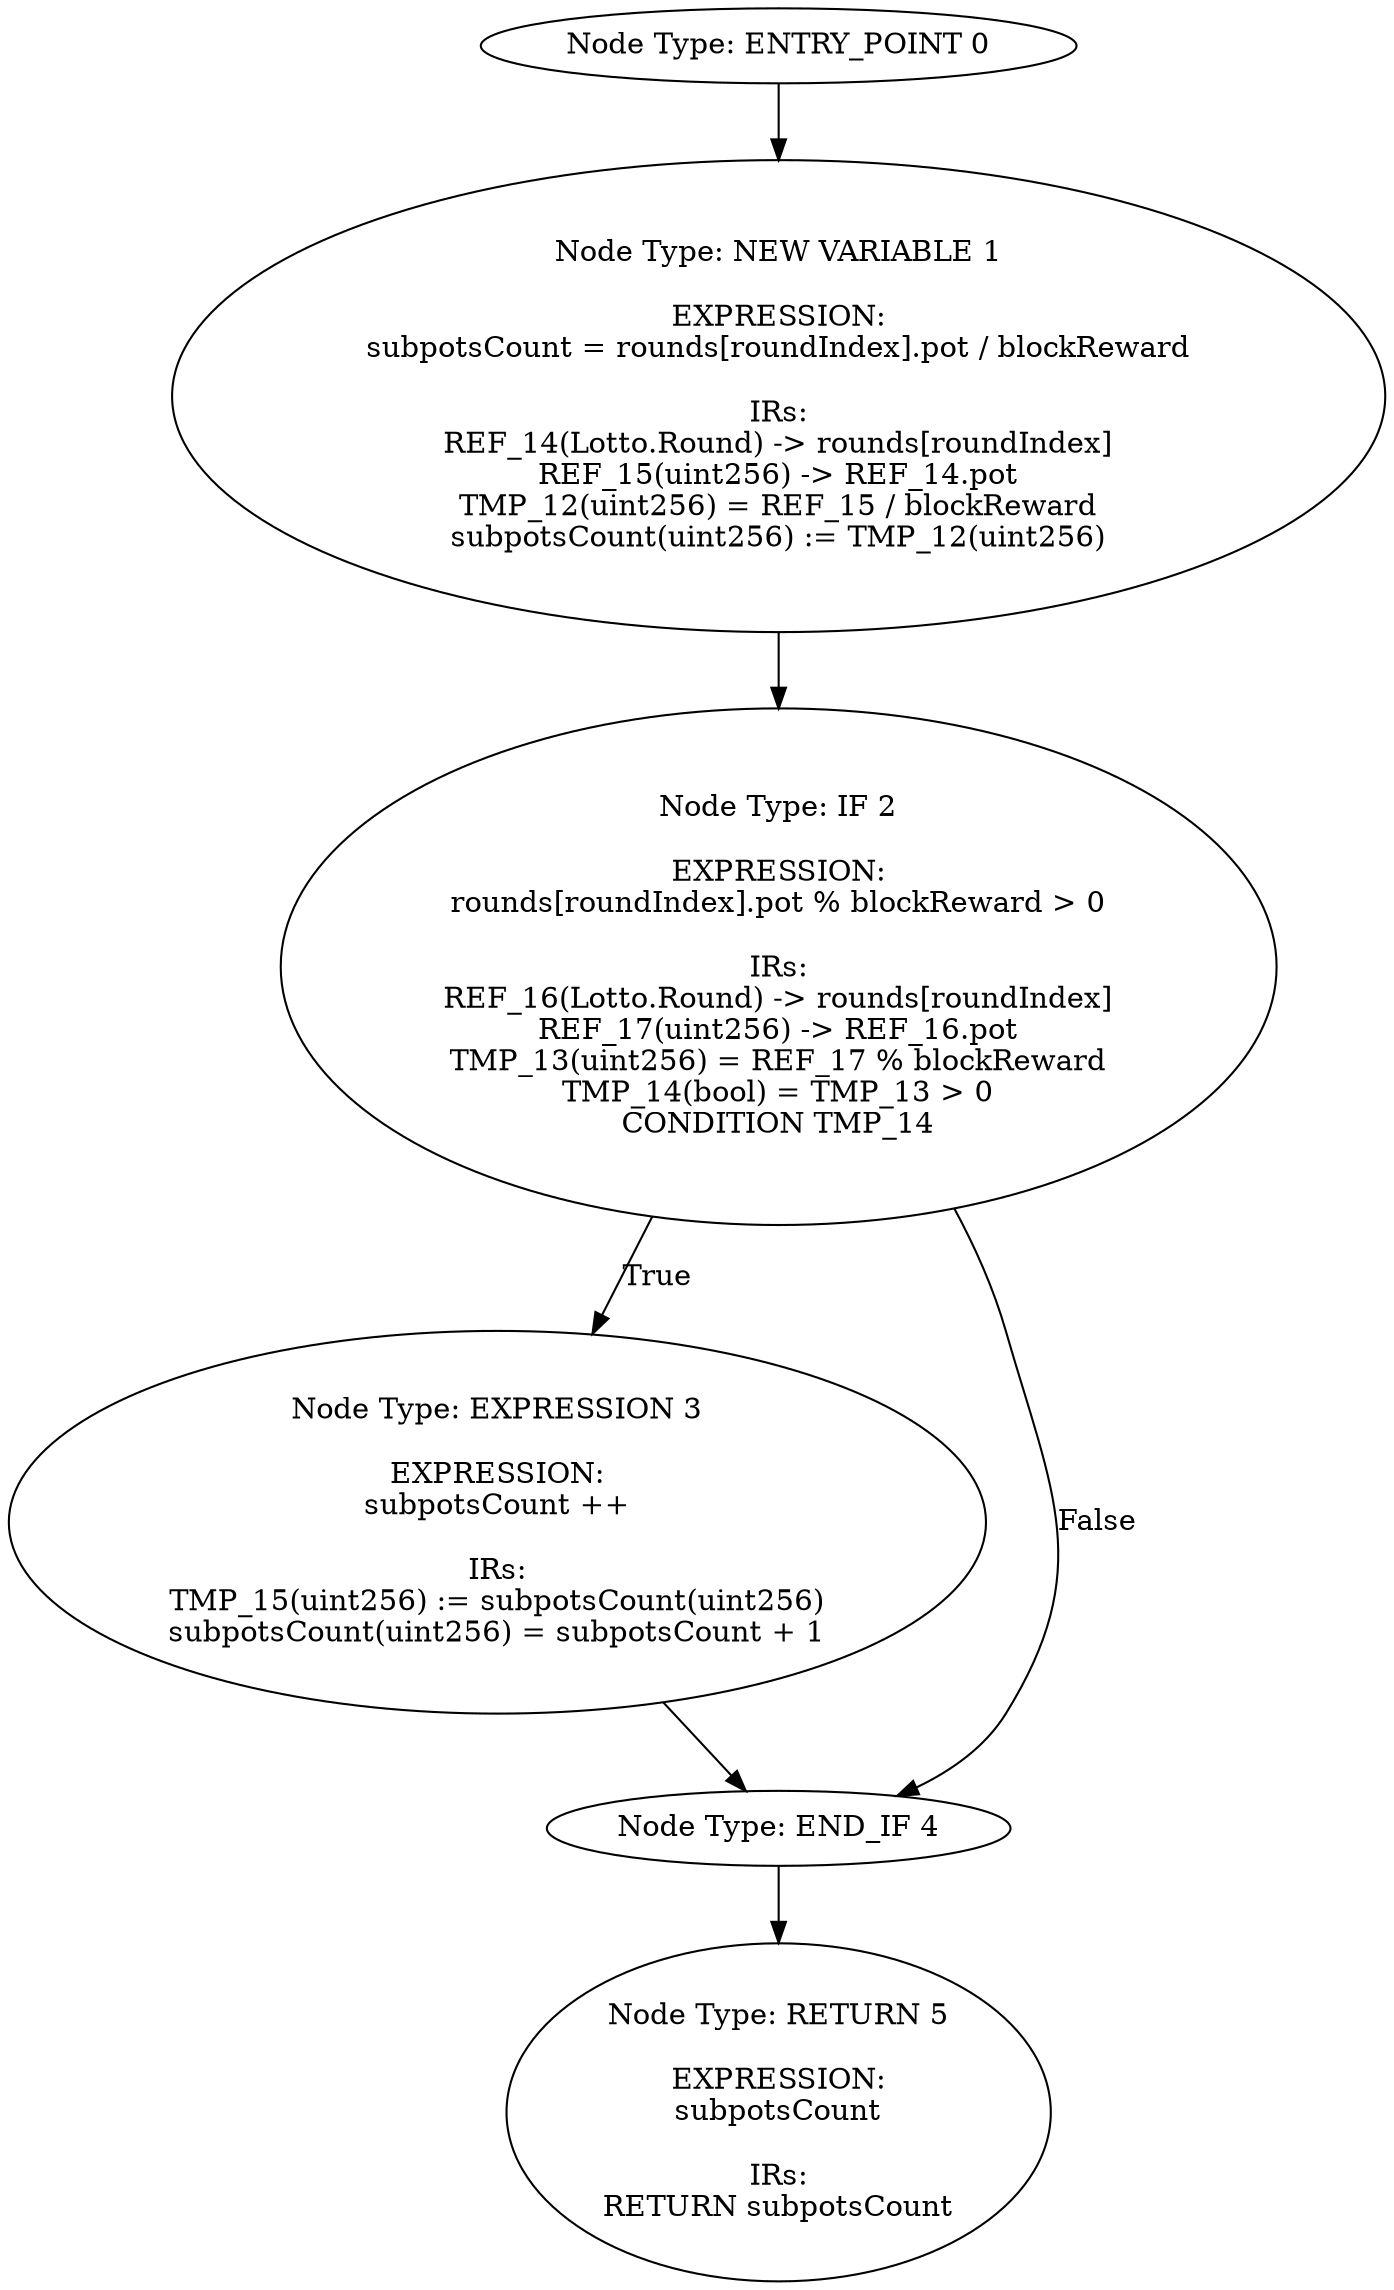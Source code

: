 digraph{
0[label="Node Type: ENTRY_POINT 0
"];
0->1;
1[label="Node Type: NEW VARIABLE 1

EXPRESSION:
subpotsCount = rounds[roundIndex].pot / blockReward

IRs:
REF_14(Lotto.Round) -> rounds[roundIndex]
REF_15(uint256) -> REF_14.pot
TMP_12(uint256) = REF_15 / blockReward
subpotsCount(uint256) := TMP_12(uint256)"];
1->2;
2[label="Node Type: IF 2

EXPRESSION:
rounds[roundIndex].pot % blockReward > 0

IRs:
REF_16(Lotto.Round) -> rounds[roundIndex]
REF_17(uint256) -> REF_16.pot
TMP_13(uint256) = REF_17 % blockReward
TMP_14(bool) = TMP_13 > 0
CONDITION TMP_14"];
2->3[label="True"];
2->4[label="False"];
3[label="Node Type: EXPRESSION 3

EXPRESSION:
subpotsCount ++

IRs:
TMP_15(uint256) := subpotsCount(uint256)
subpotsCount(uint256) = subpotsCount + 1"];
3->4;
4[label="Node Type: END_IF 4
"];
4->5;
5[label="Node Type: RETURN 5

EXPRESSION:
subpotsCount

IRs:
RETURN subpotsCount"];
}
